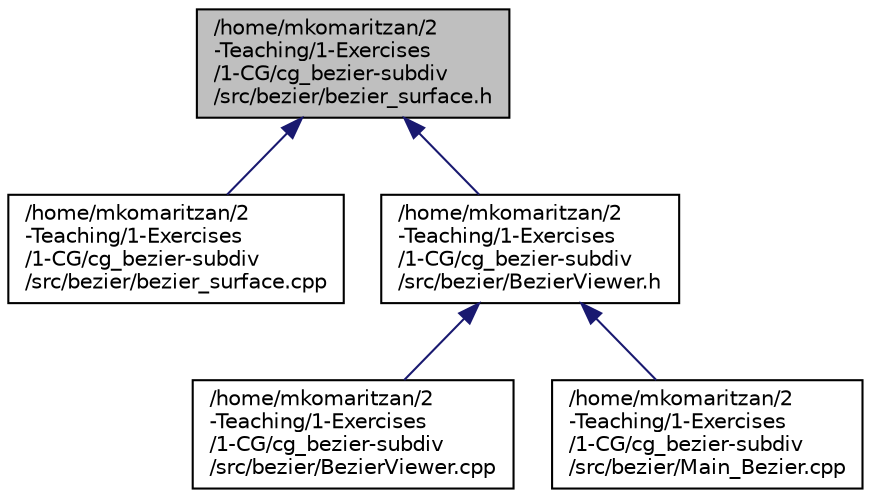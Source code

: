 digraph "/home/mkomaritzan/2-Teaching/1-Exercises/1-CG/cg_bezier-subdiv/src/bezier/bezier_surface.h"
{
  edge [fontname="Helvetica",fontsize="10",labelfontname="Helvetica",labelfontsize="10"];
  node [fontname="Helvetica",fontsize="10",shape=record];
  Node6 [label="/home/mkomaritzan/2\l-Teaching/1-Exercises\l/1-CG/cg_bezier-subdiv\l/src/bezier/bezier_surface.h",height=0.2,width=0.4,color="black", fillcolor="grey75", style="filled", fontcolor="black"];
  Node6 -> Node7 [dir="back",color="midnightblue",fontsize="10",style="solid",fontname="Helvetica"];
  Node7 [label="/home/mkomaritzan/2\l-Teaching/1-Exercises\l/1-CG/cg_bezier-subdiv\l/src/bezier/bezier_surface.cpp",height=0.2,width=0.4,color="black", fillcolor="white", style="filled",URL="$bezier__surface_8cpp.html"];
  Node6 -> Node8 [dir="back",color="midnightblue",fontsize="10",style="solid",fontname="Helvetica"];
  Node8 [label="/home/mkomaritzan/2\l-Teaching/1-Exercises\l/1-CG/cg_bezier-subdiv\l/src/bezier/BezierViewer.h",height=0.2,width=0.4,color="black", fillcolor="white", style="filled",URL="$BezierViewer_8h.html"];
  Node8 -> Node9 [dir="back",color="midnightblue",fontsize="10",style="solid",fontname="Helvetica"];
  Node9 [label="/home/mkomaritzan/2\l-Teaching/1-Exercises\l/1-CG/cg_bezier-subdiv\l/src/bezier/BezierViewer.cpp",height=0.2,width=0.4,color="black", fillcolor="white", style="filled",URL="$BezierViewer_8cpp.html"];
  Node8 -> Node10 [dir="back",color="midnightblue",fontsize="10",style="solid",fontname="Helvetica"];
  Node10 [label="/home/mkomaritzan/2\l-Teaching/1-Exercises\l/1-CG/cg_bezier-subdiv\l/src/bezier/Main_Bezier.cpp",height=0.2,width=0.4,color="black", fillcolor="white", style="filled",URL="$Main__Bezier_8cpp.html"];
}
